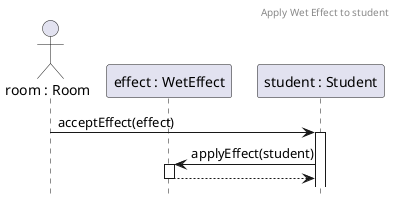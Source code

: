 @startuml
header Apply Wet Effect to student
hide footbox
autoactivate on
actor room as "room : Room"
participant effect as "effect : WetEffect"
participant student as "student : Student"

room -> student : acceptEffect(effect)
student -> effect : applyEffect(student)
return
@enduml